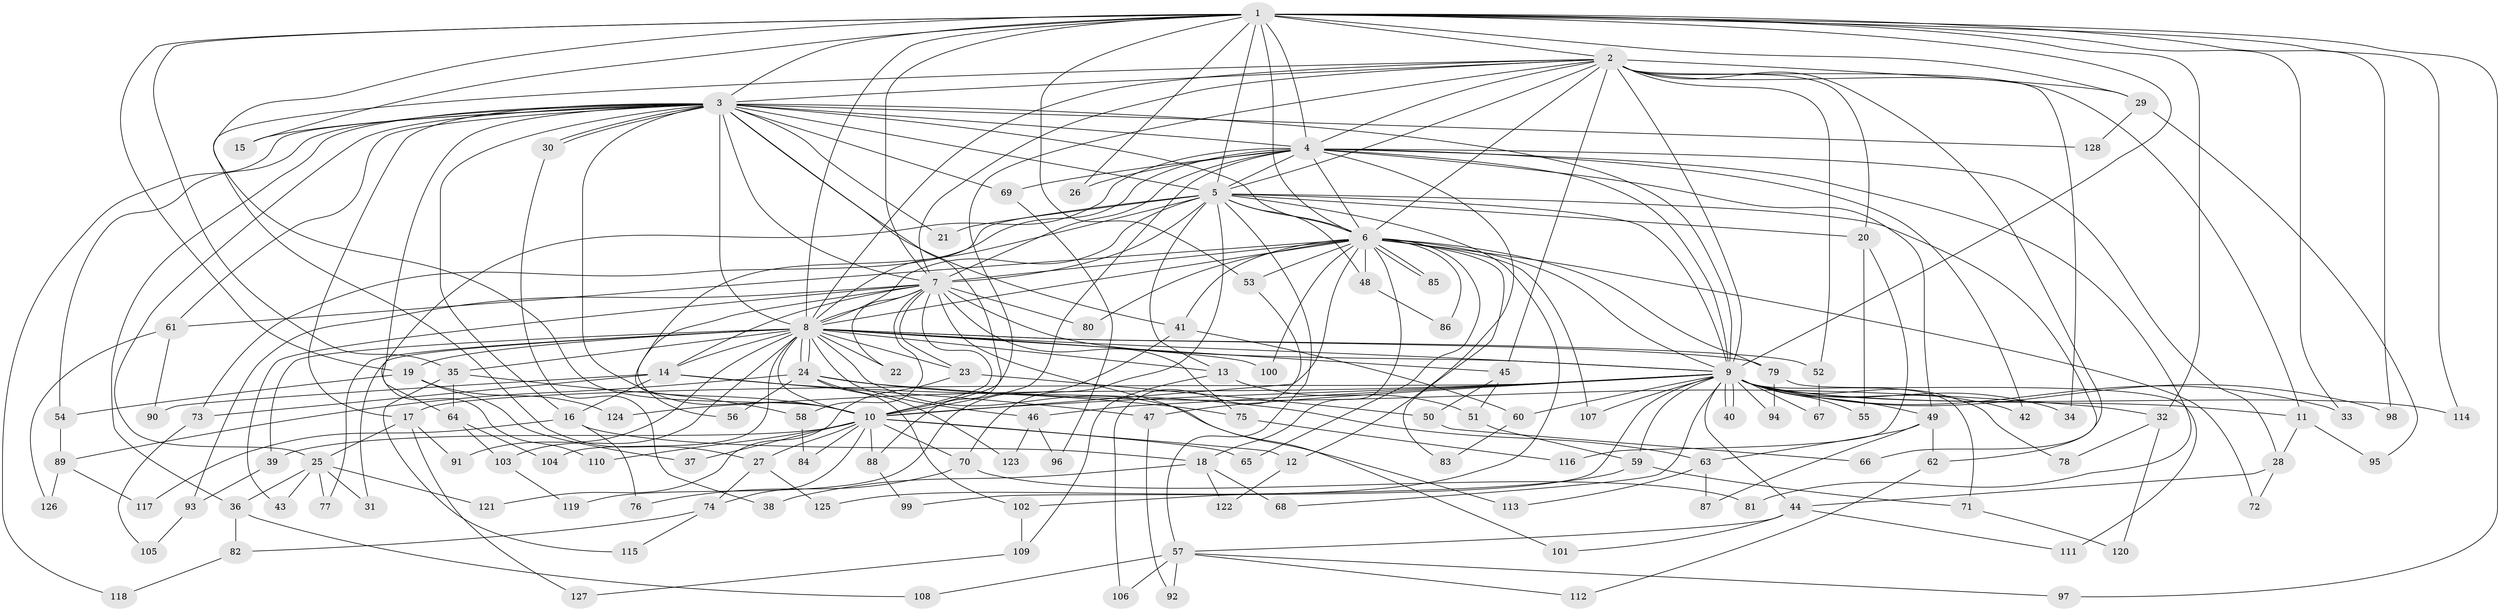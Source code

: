 // coarse degree distribution, {22: 0.012987012987012988, 11: 0.025974025974025976, 23: 0.012987012987012988, 13: 0.012987012987012988, 29: 0.012987012987012988, 27: 0.012987012987012988, 5: 0.12987012987012986, 6: 0.03896103896103896, 7: 0.05194805194805195, 2: 0.44155844155844154, 4: 0.09090909090909091, 3: 0.11688311688311688, 1: 0.012987012987012988, 8: 0.025974025974025976}
// Generated by graph-tools (version 1.1) at 2025/49/03/04/25 22:49:30]
// undirected, 128 vertices, 281 edges
graph export_dot {
  node [color=gray90,style=filled];
  1;
  2;
  3;
  4;
  5;
  6;
  7;
  8;
  9;
  10;
  11;
  12;
  13;
  14;
  15;
  16;
  17;
  18;
  19;
  20;
  21;
  22;
  23;
  24;
  25;
  26;
  27;
  28;
  29;
  30;
  31;
  32;
  33;
  34;
  35;
  36;
  37;
  38;
  39;
  40;
  41;
  42;
  43;
  44;
  45;
  46;
  47;
  48;
  49;
  50;
  51;
  52;
  53;
  54;
  55;
  56;
  57;
  58;
  59;
  60;
  61;
  62;
  63;
  64;
  65;
  66;
  67;
  68;
  69;
  70;
  71;
  72;
  73;
  74;
  75;
  76;
  77;
  78;
  79;
  80;
  81;
  82;
  83;
  84;
  85;
  86;
  87;
  88;
  89;
  90;
  91;
  92;
  93;
  94;
  95;
  96;
  97;
  98;
  99;
  100;
  101;
  102;
  103;
  104;
  105;
  106;
  107;
  108;
  109;
  110;
  111;
  112;
  113;
  114;
  115;
  116;
  117;
  118;
  119;
  120;
  121;
  122;
  123;
  124;
  125;
  126;
  127;
  128;
  1 -- 2;
  1 -- 3;
  1 -- 4;
  1 -- 5;
  1 -- 6;
  1 -- 7;
  1 -- 8;
  1 -- 9;
  1 -- 10;
  1 -- 15;
  1 -- 19;
  1 -- 26;
  1 -- 29;
  1 -- 32;
  1 -- 33;
  1 -- 35;
  1 -- 53;
  1 -- 97;
  1 -- 98;
  1 -- 114;
  2 -- 3;
  2 -- 4;
  2 -- 5;
  2 -- 6;
  2 -- 7;
  2 -- 8;
  2 -- 9;
  2 -- 10;
  2 -- 11;
  2 -- 20;
  2 -- 27;
  2 -- 29;
  2 -- 34;
  2 -- 45;
  2 -- 52;
  2 -- 66;
  3 -- 4;
  3 -- 5;
  3 -- 6;
  3 -- 7;
  3 -- 8;
  3 -- 9;
  3 -- 10;
  3 -- 15;
  3 -- 16;
  3 -- 17;
  3 -- 21;
  3 -- 25;
  3 -- 30;
  3 -- 30;
  3 -- 36;
  3 -- 41;
  3 -- 54;
  3 -- 61;
  3 -- 69;
  3 -- 88;
  3 -- 110;
  3 -- 118;
  3 -- 128;
  4 -- 5;
  4 -- 6;
  4 -- 7;
  4 -- 8;
  4 -- 9;
  4 -- 10;
  4 -- 12;
  4 -- 26;
  4 -- 28;
  4 -- 42;
  4 -- 49;
  4 -- 64;
  4 -- 69;
  4 -- 81;
  5 -- 6;
  5 -- 7;
  5 -- 8;
  5 -- 9;
  5 -- 10;
  5 -- 13;
  5 -- 20;
  5 -- 21;
  5 -- 48;
  5 -- 57;
  5 -- 62;
  5 -- 70;
  5 -- 73;
  5 -- 125;
  6 -- 7;
  6 -- 8;
  6 -- 9;
  6 -- 10;
  6 -- 18;
  6 -- 41;
  6 -- 48;
  6 -- 53;
  6 -- 61;
  6 -- 65;
  6 -- 72;
  6 -- 79;
  6 -- 80;
  6 -- 83;
  6 -- 85;
  6 -- 85;
  6 -- 86;
  6 -- 100;
  6 -- 107;
  7 -- 8;
  7 -- 9;
  7 -- 10;
  7 -- 14;
  7 -- 22;
  7 -- 23;
  7 -- 43;
  7 -- 56;
  7 -- 58;
  7 -- 75;
  7 -- 80;
  7 -- 93;
  7 -- 101;
  8 -- 9;
  8 -- 10;
  8 -- 13;
  8 -- 14;
  8 -- 19;
  8 -- 22;
  8 -- 23;
  8 -- 24;
  8 -- 24;
  8 -- 31;
  8 -- 35;
  8 -- 39;
  8 -- 45;
  8 -- 46;
  8 -- 52;
  8 -- 77;
  8 -- 79;
  8 -- 91;
  8 -- 100;
  8 -- 103;
  8 -- 104;
  8 -- 113;
  9 -- 10;
  9 -- 11;
  9 -- 17;
  9 -- 33;
  9 -- 34;
  9 -- 40;
  9 -- 40;
  9 -- 42;
  9 -- 44;
  9 -- 46;
  9 -- 47;
  9 -- 49;
  9 -- 55;
  9 -- 59;
  9 -- 60;
  9 -- 67;
  9 -- 68;
  9 -- 71;
  9 -- 78;
  9 -- 94;
  9 -- 98;
  9 -- 99;
  9 -- 107;
  9 -- 114;
  9 -- 124;
  10 -- 12;
  10 -- 27;
  10 -- 37;
  10 -- 39;
  10 -- 65;
  10 -- 70;
  10 -- 74;
  10 -- 84;
  10 -- 88;
  10 -- 110;
  11 -- 28;
  11 -- 95;
  12 -- 122;
  13 -- 51;
  13 -- 109;
  14 -- 16;
  14 -- 47;
  14 -- 73;
  14 -- 75;
  14 -- 90;
  16 -- 18;
  16 -- 76;
  16 -- 117;
  17 -- 25;
  17 -- 91;
  17 -- 127;
  18 -- 38;
  18 -- 68;
  18 -- 122;
  19 -- 37;
  19 -- 54;
  19 -- 124;
  20 -- 55;
  20 -- 116;
  23 -- 50;
  23 -- 121;
  24 -- 32;
  24 -- 56;
  24 -- 63;
  24 -- 89;
  24 -- 102;
  24 -- 123;
  25 -- 31;
  25 -- 36;
  25 -- 43;
  25 -- 77;
  25 -- 121;
  27 -- 74;
  27 -- 125;
  28 -- 44;
  28 -- 72;
  29 -- 95;
  29 -- 128;
  30 -- 38;
  32 -- 78;
  32 -- 120;
  35 -- 58;
  35 -- 64;
  35 -- 115;
  36 -- 82;
  36 -- 108;
  39 -- 93;
  41 -- 60;
  41 -- 119;
  44 -- 57;
  44 -- 101;
  44 -- 111;
  45 -- 50;
  45 -- 51;
  46 -- 96;
  46 -- 123;
  47 -- 92;
  48 -- 86;
  49 -- 62;
  49 -- 63;
  49 -- 87;
  50 -- 66;
  51 -- 59;
  52 -- 67;
  53 -- 106;
  54 -- 89;
  57 -- 92;
  57 -- 97;
  57 -- 106;
  57 -- 108;
  57 -- 112;
  58 -- 84;
  59 -- 71;
  59 -- 102;
  60 -- 83;
  61 -- 90;
  61 -- 126;
  62 -- 112;
  63 -- 87;
  63 -- 113;
  64 -- 103;
  64 -- 104;
  69 -- 96;
  70 -- 76;
  70 -- 81;
  71 -- 120;
  73 -- 105;
  74 -- 82;
  74 -- 115;
  75 -- 116;
  79 -- 94;
  79 -- 111;
  82 -- 118;
  88 -- 99;
  89 -- 117;
  89 -- 126;
  93 -- 105;
  102 -- 109;
  103 -- 119;
  109 -- 127;
}
